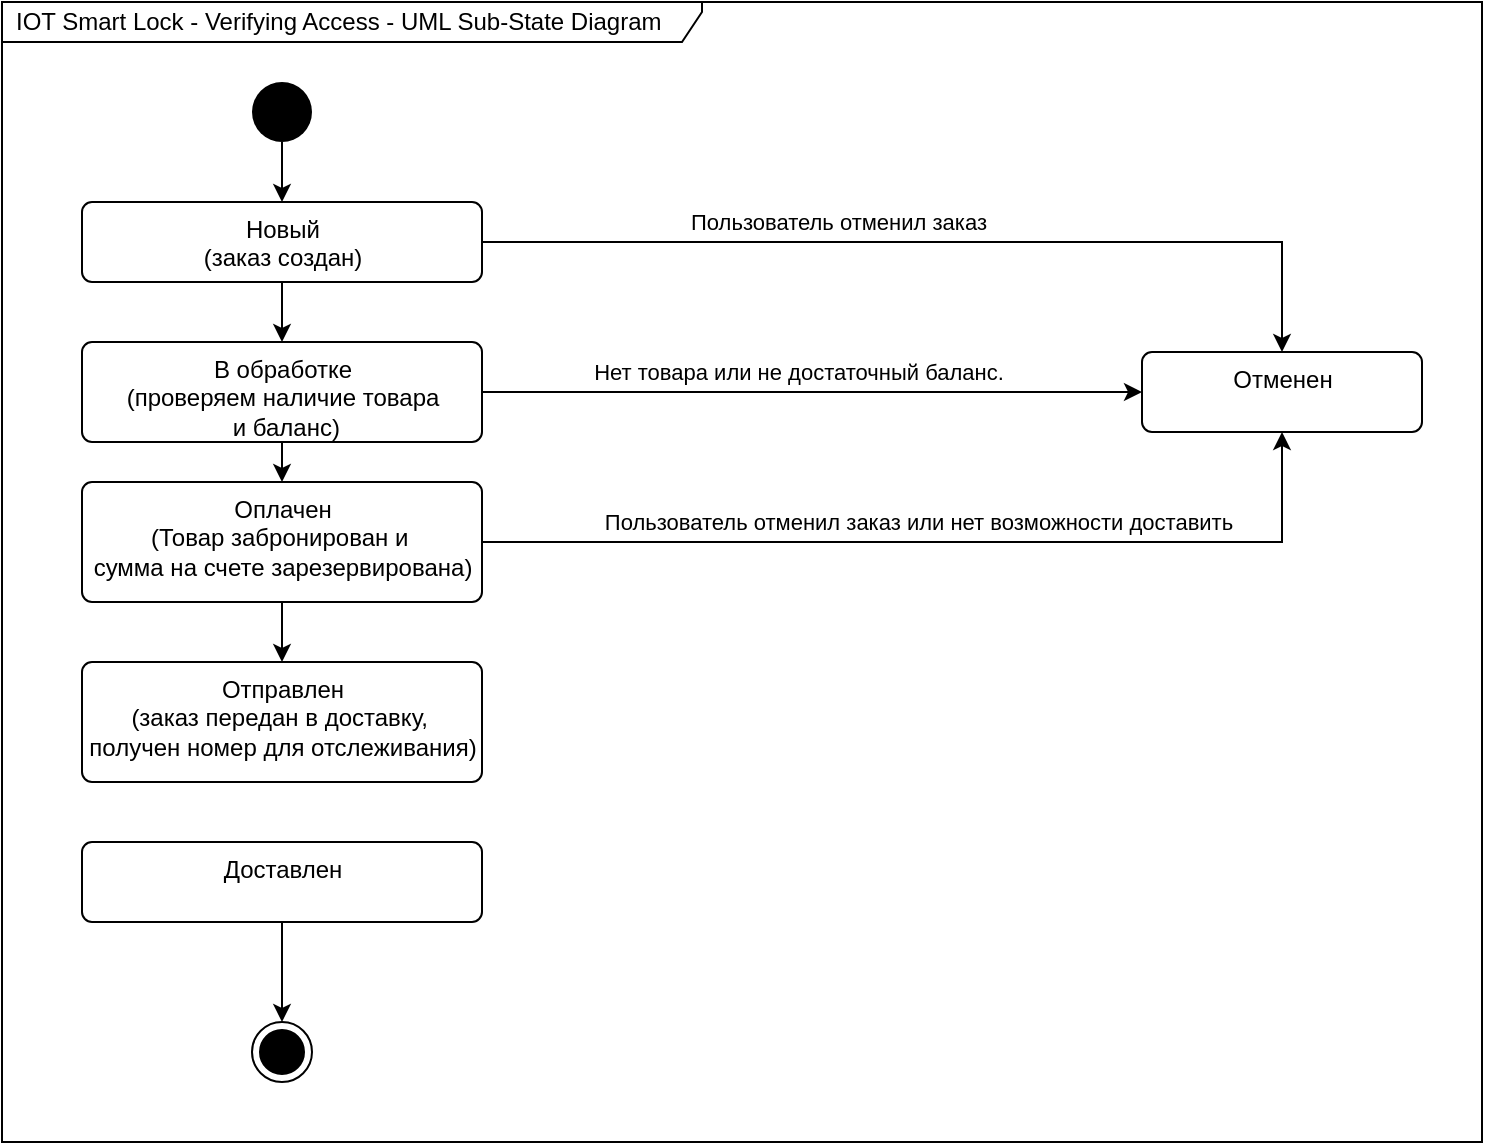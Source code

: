 <mxfile version="26.0.4" pages="2">
  <diagram id="EZjYjFrGr3VQ2C8jx9l8" name="Verifying Access">
    <mxGraphModel dx="1430" dy="826" grid="1" gridSize="10" guides="1" tooltips="1" connect="1" arrows="1" fold="1" page="1" pageScale="1" pageWidth="1169" pageHeight="827" math="0" shadow="0">
      <root>
        <mxCell id="0" />
        <mxCell id="1" parent="0" />
        <mxCell id="rPGcQnAlgHCy1FKVBELK-1" value="IOT Smart Lock - Verifying Access - UML Sub-State Diagram" style="shape=umlFrame;whiteSpace=wrap;html=1;width=350;height=20;boundedLbl=1;verticalAlign=middle;align=left;spacingLeft=5;fontColor=#000000;fillColor=default;" parent="1" vertex="1">
          <mxGeometry x="40" y="50" width="740" height="570" as="geometry" />
        </mxCell>
        <mxCell id="kXk7Uv5nTHSRlfoIUjbw-7" value="" style="edgeStyle=orthogonalEdgeStyle;rounded=0;orthogonalLoop=1;jettySize=auto;html=1;entryX=0.5;entryY=0;entryDx=0;entryDy=0;" edge="1" parent="1" source="EBJb9w3WNIuZBFXNLwwq-1" target="vi0d4vRS0HggPI3whx-H-1">
          <mxGeometry relative="1" as="geometry" />
        </mxCell>
        <UserObject label="" link="data:page/id,dgASi5IdcRmSLp45i_bj" id="EBJb9w3WNIuZBFXNLwwq-1">
          <mxCell style="ellipse;fillColor=#000000;strokeColor=none;" parent="1" vertex="1">
            <mxGeometry x="165" y="90" width="30" height="30" as="geometry" />
          </mxCell>
        </UserObject>
        <mxCell id="vi0d4vRS0HggPI3whx-H-4" value="" style="edgeStyle=orthogonalEdgeStyle;rounded=0;orthogonalLoop=1;jettySize=auto;html=1;" parent="1" source="vi0d4vRS0HggPI3whx-H-1" target="vi0d4vRS0HggPI3whx-H-3" edge="1">
          <mxGeometry x="-0.259" y="20" relative="1" as="geometry">
            <mxPoint as="offset" />
          </mxGeometry>
        </mxCell>
        <mxCell id="ZW06rnSiX9Yk8SDodGn0-7" style="edgeStyle=orthogonalEdgeStyle;rounded=0;orthogonalLoop=1;jettySize=auto;html=1;exitX=1;exitY=0.5;exitDx=0;exitDy=0;entryX=0.5;entryY=0;entryDx=0;entryDy=0;" parent="1" source="vi0d4vRS0HggPI3whx-H-1" target="ZW06rnSiX9Yk8SDodGn0-2" edge="1">
          <mxGeometry relative="1" as="geometry">
            <mxPoint x="350" y="200" as="targetPoint" />
            <Array as="points">
              <mxPoint x="680" y="170" />
            </Array>
          </mxGeometry>
        </mxCell>
        <mxCell id="PzxShNgPtXf2Yx0DU02M-6" value="Пользователь отменил заказ" style="edgeLabel;html=1;align=center;verticalAlign=middle;resizable=0;points=[];" parent="ZW06rnSiX9Yk8SDodGn0-7" vertex="1" connectable="0">
          <mxGeometry x="-0.45" relative="1" as="geometry">
            <mxPoint x="53" y="-10" as="offset" />
          </mxGeometry>
        </mxCell>
        <mxCell id="vi0d4vRS0HggPI3whx-H-1" value="Новый&lt;br&gt;(заказ создан)" style="html=1;align=center;verticalAlign=top;rounded=1;absoluteArcSize=1;arcSize=10;dashed=0;" parent="1" vertex="1">
          <mxGeometry x="80" y="150" width="200" height="40" as="geometry" />
        </mxCell>
        <mxCell id="vi0d4vRS0HggPI3whx-H-3" value="В обработке&lt;div&gt;(проверяем наличие товара&lt;/div&gt;&lt;div&gt;&amp;nbsp;и баланс)&lt;/div&gt;" style="html=1;align=center;verticalAlign=top;rounded=1;absoluteArcSize=1;arcSize=10;dashed=0;" parent="1" vertex="1">
          <mxGeometry x="80" y="220" width="200" height="50" as="geometry" />
        </mxCell>
        <mxCell id="kXk7Uv5nTHSRlfoIUjbw-5" value="" style="edgeStyle=orthogonalEdgeStyle;rounded=0;orthogonalLoop=1;jettySize=auto;html=1;" edge="1" parent="1" source="vi0d4vRS0HggPI3whx-H-7" target="ZW06rnSiX9Yk8SDodGn0-4">
          <mxGeometry relative="1" as="geometry" />
        </mxCell>
        <mxCell id="vi0d4vRS0HggPI3whx-H-7" value="Оплачен&lt;div&gt;(Товар забронирован&amp;nbsp;&lt;span style=&quot;background-color: transparent; color: light-dark(rgb(0, 0, 0), rgb(255, 255, 255));&quot;&gt;и&amp;nbsp;&lt;/span&gt;&lt;/div&gt;&lt;div&gt;&lt;span style=&quot;background-color: transparent; color: light-dark(rgb(0, 0, 0), rgb(255, 255, 255));&quot;&gt;сумма на счете зарезервирована)&lt;/span&gt;&lt;/div&gt;" style="html=1;align=center;verticalAlign=top;rounded=1;absoluteArcSize=1;arcSize=10;dashed=0;" parent="1" vertex="1">
          <mxGeometry x="80" y="290" width="200" height="60" as="geometry" />
        </mxCell>
        <mxCell id="ZW06rnSiX9Yk8SDodGn0-2" value="Отменен" style="html=1;align=center;verticalAlign=top;rounded=1;absoluteArcSize=1;arcSize=10;dashed=0;" parent="1" vertex="1">
          <mxGeometry x="610" y="225" width="140" height="40" as="geometry" />
        </mxCell>
        <mxCell id="ZW06rnSiX9Yk8SDodGn0-4" value="Отправлен&lt;div&gt;(заказ передан в доставку,&amp;nbsp;&lt;/div&gt;&lt;div&gt;получен номер для отслеживания)&lt;/div&gt;" style="html=1;align=center;verticalAlign=top;rounded=1;absoluteArcSize=1;arcSize=10;dashed=0;" parent="1" vertex="1">
          <mxGeometry x="80" y="380" width="200" height="60" as="geometry" />
        </mxCell>
        <UserObject label="" link="data:page/id,dgASi5IdcRmSLp45i_bj" id="ZW06rnSiX9Yk8SDodGn0-13">
          <mxCell style="ellipse;html=1;shape=endState;fillColor=#000000;strokeColor=#000000;" parent="1" vertex="1">
            <mxGeometry x="165" y="560" width="30" height="30" as="geometry" />
          </mxCell>
        </UserObject>
        <mxCell id="kXk7Uv5nTHSRlfoIUjbw-1" value="Нет товара или не достаточный баланс." style="edgeStyle=orthogonalEdgeStyle;rounded=0;orthogonalLoop=1;jettySize=auto;html=1;entryX=0;entryY=0.5;entryDx=0;entryDy=0;exitX=1;exitY=0.5;exitDx=0;exitDy=0;" edge="1" parent="1" source="vi0d4vRS0HggPI3whx-H-3" target="ZW06rnSiX9Yk8SDodGn0-2">
          <mxGeometry x="-0.043" y="10" relative="1" as="geometry">
            <mxPoint as="offset" />
            <mxPoint x="590" y="170" as="sourcePoint" />
            <mxPoint x="201" y="541" as="targetPoint" />
            <Array as="points" />
          </mxGeometry>
        </mxCell>
        <mxCell id="kXk7Uv5nTHSRlfoIUjbw-2" value="" style="edgeStyle=orthogonalEdgeStyle;rounded=0;orthogonalLoop=1;jettySize=auto;html=1;exitX=0.5;exitY=1;exitDx=0;exitDy=0;entryX=0.5;entryY=0;entryDx=0;entryDy=0;" edge="1" parent="1" source="vi0d4vRS0HggPI3whx-H-3" target="vi0d4vRS0HggPI3whx-H-7">
          <mxGeometry x="-0.259" y="20" relative="1" as="geometry">
            <mxPoint as="offset" />
            <mxPoint x="190" y="200" as="sourcePoint" />
            <mxPoint x="190" y="310" as="targetPoint" />
          </mxGeometry>
        </mxCell>
        <mxCell id="kXk7Uv5nTHSRlfoIUjbw-3" value="Пользователь отменил заказ или нет возможности доставить" style="edgeStyle=orthogonalEdgeStyle;rounded=0;orthogonalLoop=1;jettySize=auto;html=1;entryX=0.5;entryY=1;entryDx=0;entryDy=0;exitX=1;exitY=0.5;exitDx=0;exitDy=0;" edge="1" parent="1" source="vi0d4vRS0HggPI3whx-H-7" target="ZW06rnSiX9Yk8SDodGn0-2">
          <mxGeometry x="-0.043" y="10" relative="1" as="geometry">
            <mxPoint as="offset" />
            <mxPoint x="310" y="435" as="sourcePoint" />
            <mxPoint x="710" y="430" as="targetPoint" />
            <Array as="points">
              <mxPoint x="680" y="320" />
            </Array>
          </mxGeometry>
        </mxCell>
        <mxCell id="kXk7Uv5nTHSRlfoIUjbw-6" value="" style="edgeStyle=orthogonalEdgeStyle;rounded=0;orthogonalLoop=1;jettySize=auto;html=1;" edge="1" parent="1" source="kXk7Uv5nTHSRlfoIUjbw-4" target="ZW06rnSiX9Yk8SDodGn0-13">
          <mxGeometry relative="1" as="geometry" />
        </mxCell>
        <mxCell id="kXk7Uv5nTHSRlfoIUjbw-4" value="Доставлен" style="html=1;align=center;verticalAlign=top;rounded=1;absoluteArcSize=1;arcSize=10;dashed=0;" vertex="1" parent="1">
          <mxGeometry x="80" y="470" width="200" height="40" as="geometry" />
        </mxCell>
      </root>
    </mxGraphModel>
  </diagram>
  <diagram id="JKd4vY2PccsirPRPme6_" name="Reconnecting">
    <mxGraphModel dx="2074" dy="1197" grid="1" gridSize="10" guides="1" tooltips="1" connect="1" arrows="1" fold="1" page="1" pageScale="1" pageWidth="1169" pageHeight="827" math="0" shadow="0">
      <root>
        <mxCell id="0" />
        <mxCell id="1" parent="0" />
        <mxCell id="C12eUxMGgNv5EMjZ2_0J-2" style="edgeStyle=orthogonalEdgeStyle;rounded=0;orthogonalLoop=1;jettySize=auto;html=1;" parent="1" source="_ona8Ecr7LBRRXpukymA-1" edge="1">
          <mxGeometry relative="1" as="geometry">
            <mxPoint x="200" y="320" as="targetPoint" />
          </mxGeometry>
        </mxCell>
        <mxCell id="_ona8Ecr7LBRRXpukymA-1" value="" style="ellipse;fillColor=#000000;strokeColor=none;" parent="1" vertex="1">
          <mxGeometry x="80" y="305" width="30" height="30" as="geometry" />
        </mxCell>
        <mxCell id="_ona8Ecr7LBRRXpukymA-2" value="Reconnecting, Locked" style="html=1;align=center;verticalAlign=top;rounded=1;absoluteArcSize=1;arcSize=10;dashed=0;fillColor=none;" parent="1" vertex="1">
          <mxGeometry x="200" y="150" width="840" height="320" as="geometry" />
        </mxCell>
        <mxCell id="_ona8Ecr7LBRRXpukymA-7" style="edgeStyle=orthogonalEdgeStyle;rounded=0;orthogonalLoop=1;jettySize=auto;html=1;" parent="1" source="_ona8Ecr7LBRRXpukymA-3" target="_ona8Ecr7LBRRXpukymA-4" edge="1">
          <mxGeometry relative="1" as="geometry" />
        </mxCell>
        <mxCell id="_ona8Ecr7LBRRXpukymA-3" value="" style="ellipse;fillColor=#000000;strokeColor=none;" parent="1" vertex="1">
          <mxGeometry x="270" y="230" width="30" height="30" as="geometry" />
        </mxCell>
        <mxCell id="2e3wcNazp82CeaKeVhul-2" style="edgeStyle=orthogonalEdgeStyle;rounded=0;orthogonalLoop=1;jettySize=auto;html=1;" parent="1" source="_ona8Ecr7LBRRXpukymA-4" target="2e3wcNazp82CeaKeVhul-1" edge="1">
          <mxGeometry relative="1" as="geometry">
            <Array as="points">
              <mxPoint x="450" y="285" />
            </Array>
          </mxGeometry>
        </mxCell>
        <mxCell id="2e3wcNazp82CeaKeVhul-3" value="success [connection established]" style="edgeLabel;html=1;align=center;verticalAlign=middle;resizable=0;points=[];" parent="2e3wcNazp82CeaKeVhul-2" vertex="1" connectable="0">
          <mxGeometry x="-0.958" y="-1" relative="1" as="geometry">
            <mxPoint as="offset" />
          </mxGeometry>
        </mxCell>
        <mxCell id="_ona8Ecr7LBRRXpukymA-4" value="Establishing Connection" style="html=1;align=center;verticalAlign=top;rounded=1;absoluteArcSize=1;arcSize=10;dashed=0;fillColor=none;" parent="1" vertex="1">
          <mxGeometry x="380" y="225" width="140" height="40" as="geometry" />
        </mxCell>
        <mxCell id="_ona8Ecr7LBRRXpukymA-5" style="edgeStyle=orthogonalEdgeStyle;rounded=0;orthogonalLoop=1;jettySize=auto;html=1;" parent="1" source="_ona8Ecr7LBRRXpukymA-4" target="_ona8Ecr7LBRRXpukymA-4" edge="1">
          <mxGeometry relative="1" as="geometry">
            <Array as="points">
              <mxPoint x="560" y="250" />
              <mxPoint x="530" y="200" />
            </Array>
          </mxGeometry>
        </mxCell>
        <mxCell id="_ona8Ecr7LBRRXpukymA-6" value="failed [no connection] /wait 5 seconds /connect" style="edgeLabel;html=1;align=center;verticalAlign=middle;resizable=0;points=[];" parent="_ona8Ecr7LBRRXpukymA-5" vertex="1" connectable="0">
          <mxGeometry x="-0.529" y="-2" relative="1" as="geometry">
            <mxPoint x="78" as="offset" />
          </mxGeometry>
        </mxCell>
        <mxCell id="_ona8Ecr7LBRRXpukymA-10" style="edgeStyle=orthogonalEdgeStyle;rounded=0;orthogonalLoop=1;jettySize=auto;html=1;" parent="1" source="_ona8Ecr7LBRRXpukymA-8" target="_ona8Ecr7LBRRXpukymA-9" edge="1">
          <mxGeometry relative="1" as="geometry" />
        </mxCell>
        <mxCell id="_ona8Ecr7LBRRXpukymA-8" value="" style="ellipse;fillColor=#000000;strokeColor=none;" parent="1" vertex="1">
          <mxGeometry x="270" y="389" width="30" height="30" as="geometry" />
        </mxCell>
        <mxCell id="_ona8Ecr7LBRRXpukymA-12" style="edgeStyle=orthogonalEdgeStyle;rounded=0;orthogonalLoop=1;jettySize=auto;html=1;" parent="1" source="_ona8Ecr7LBRRXpukymA-9" target="_ona8Ecr7LBRRXpukymA-11" edge="1">
          <mxGeometry relative="1" as="geometry" />
        </mxCell>
        <mxCell id="C12eUxMGgNv5EMjZ2_0J-1" value="key presented [valid RFID code] /verify access" style="edgeLabel;html=1;align=center;verticalAlign=middle;resizable=0;points=[];" parent="_ona8Ecr7LBRRXpukymA-12" vertex="1" connectable="0">
          <mxGeometry x="-0.689" y="-1" relative="1" as="geometry">
            <mxPoint x="76" y="-11" as="offset" />
          </mxGeometry>
        </mxCell>
        <mxCell id="_ona8Ecr7LBRRXpukymA-9" value="Listening" style="html=1;align=center;verticalAlign=top;rounded=1;absoluteArcSize=1;arcSize=10;fillColor=none;" parent="1" vertex="1">
          <mxGeometry x="380" y="384" width="140" height="40" as="geometry" />
        </mxCell>
        <mxCell id="2e3wcNazp82CeaKeVhul-5" style="edgeStyle=orthogonalEdgeStyle;rounded=0;orthogonalLoop=1;jettySize=auto;html=1;" parent="1" source="_ona8Ecr7LBRRXpukymA-11" target="_ona8Ecr7LBRRXpukymA-9" edge="1">
          <mxGeometry relative="1" as="geometry">
            <Array as="points">
              <mxPoint x="960" y="404" />
              <mxPoint x="960" y="360" />
              <mxPoint x="450" y="360" />
            </Array>
          </mxGeometry>
        </mxCell>
        <UserObject label="Verifying Access &lt;br&gt;via Internal Records" link="data:page/id,EZjYjFrGr3VQ2C8jx9l8" id="_ona8Ecr7LBRRXpukymA-11">
          <mxCell style="html=1;align=center;verticalAlign=top;rounded=1;absoluteArcSize=1;arcSize=10;dashed=1;fillColor=none;" parent="1" vertex="1">
            <mxGeometry x="780" y="384" width="140" height="40" as="geometry" />
          </mxCell>
        </UserObject>
        <mxCell id="2e3wcNazp82CeaKeVhul-1" value="" style="ellipse;html=1;shape=endState;fillColor=#000000;strokeColor=#000000;" parent="1" vertex="1">
          <mxGeometry x="980" y="270" width="30" height="30" as="geometry" />
        </mxCell>
        <mxCell id="C12eUxMGgNv5EMjZ2_0J-3" value="" style="endArrow=none;dashed=1;html=1;rounded=0;exitX=0;exitY=0.534;exitDx=0;exitDy=0;exitPerimeter=0;" parent="1" source="_ona8Ecr7LBRRXpukymA-2" edge="1">
          <mxGeometry width="50" height="50" relative="1" as="geometry">
            <mxPoint x="650" y="450" as="sourcePoint" />
            <mxPoint x="1040" y="321" as="targetPoint" />
          </mxGeometry>
        </mxCell>
        <mxCell id="nmcikMg4KhcZrkHjir1N-1" value="IOT Smart Lock - Reconnecting - UML Sub-State Diagram" style="shape=umlFrame;whiteSpace=wrap;html=1;width=350;height=20;boundedLbl=1;verticalAlign=middle;align=left;spacingLeft=5;fontColor=#000000;fillColor=default;" parent="1" vertex="1">
          <mxGeometry x="40" y="90" width="1080" height="430" as="geometry" />
        </mxCell>
      </root>
    </mxGraphModel>
  </diagram>
</mxfile>
